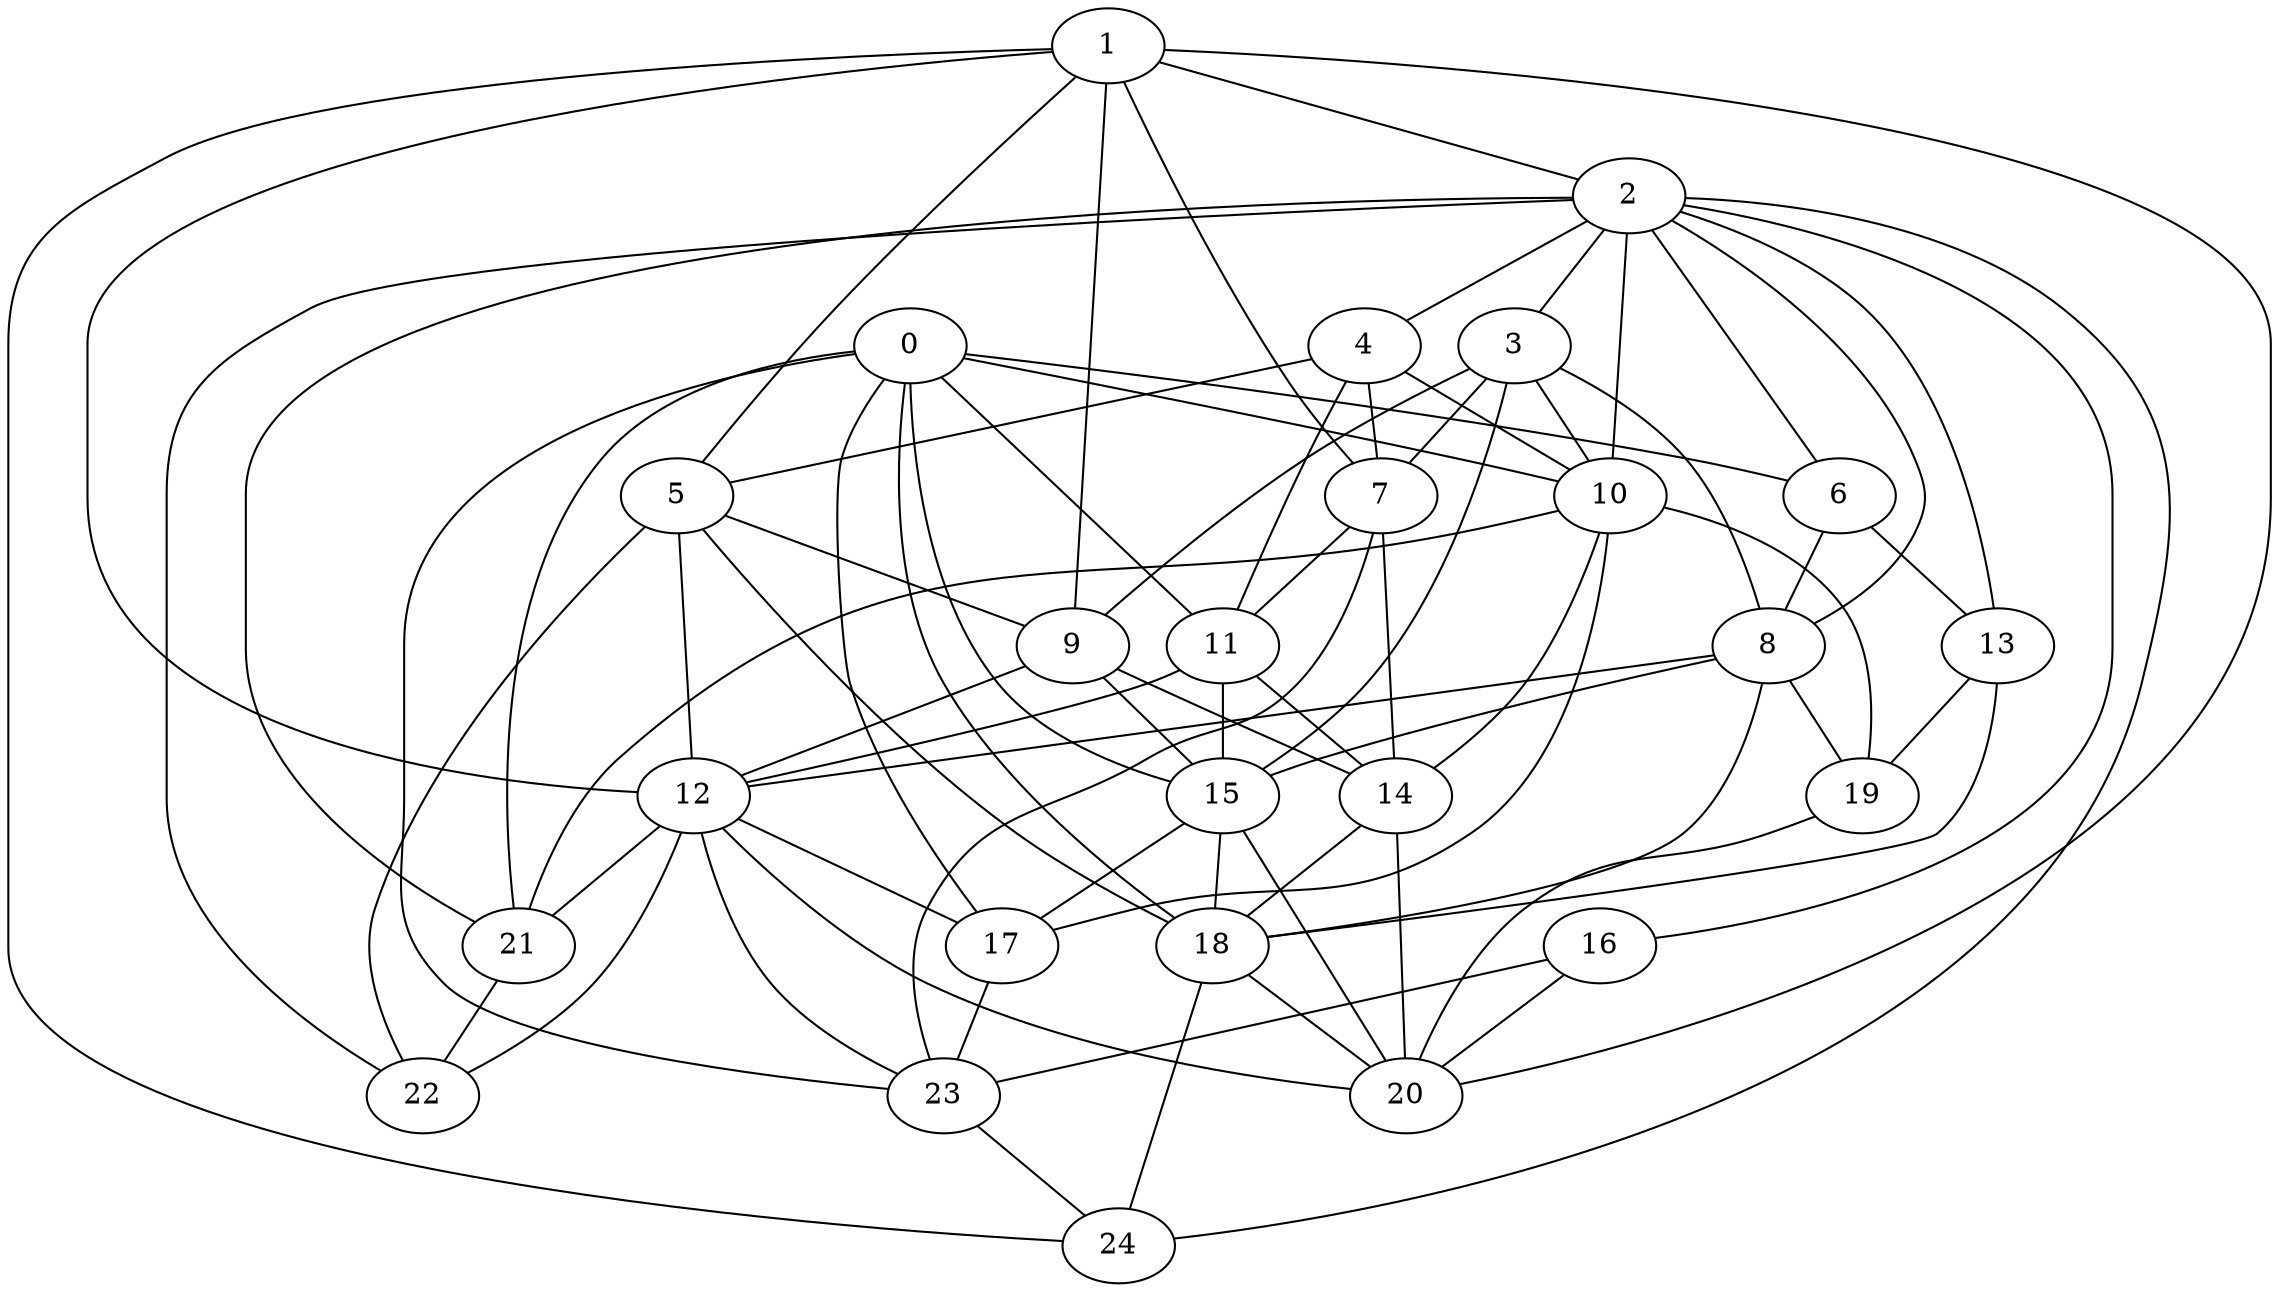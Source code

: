 strict graph "gnp_random_graph(25,0.25)" {
0;
1;
2;
3;
4;
5;
6;
7;
8;
9;
10;
11;
12;
13;
14;
15;
16;
17;
18;
19;
20;
21;
22;
23;
24;
0 -- 6  [is_available=True, prob="0.0500613968953"];
0 -- 10  [is_available=True, prob="0.605533107036"];
0 -- 11  [is_available=True, prob="0.499666140368"];
0 -- 15  [is_available=True, prob="1.0"];
0 -- 17  [is_available=True, prob="0.469688310115"];
0 -- 18  [is_available=True, prob="0.0446593572298"];
0 -- 21  [is_available=True, prob="0.627386374518"];
0 -- 23  [is_available=True, prob="0.483636940512"];
1 -- 2  [is_available=True, prob="0.306040939904"];
1 -- 5  [is_available=True, prob="0.0316528278716"];
1 -- 7  [is_available=True, prob="0.219245414116"];
1 -- 9  [is_available=True, prob="1.0"];
1 -- 12  [is_available=True, prob="0.146467908016"];
1 -- 20  [is_available=True, prob="0.816803788075"];
1 -- 24  [is_available=True, prob="1.0"];
2 -- 3  [is_available=True, prob="0.323039249372"];
2 -- 4  [is_available=True, prob="0.939672590772"];
2 -- 6  [is_available=True, prob="0.747993636871"];
2 -- 8  [is_available=True, prob="0.346941517794"];
2 -- 10  [is_available=True, prob="0.874439923708"];
2 -- 13  [is_available=True, prob="0.101087351464"];
2 -- 16  [is_available=True, prob="0.225315315062"];
2 -- 21  [is_available=True, prob="1.0"];
2 -- 22  [is_available=True, prob="0.811161557289"];
2 -- 24  [is_available=True, prob="0.770085292003"];
3 -- 7  [is_available=True, prob="0.863286588093"];
3 -- 8  [is_available=True, prob="0.130960798735"];
3 -- 9  [is_available=True, prob="1.0"];
3 -- 10  [is_available=True, prob="0.466651662484"];
3 -- 15  [is_available=True, prob="0.938861801412"];
4 -- 11  [is_available=True, prob="1.0"];
4 -- 10  [is_available=True, prob="0.479686247333"];
4 -- 5  [is_available=True, prob="0.110464794446"];
4 -- 7  [is_available=True, prob="0.560064388732"];
5 -- 9  [is_available=True, prob="0.0546709102109"];
5 -- 12  [is_available=True, prob="0.720321962874"];
5 -- 18  [is_available=True, prob="0.609720355779"];
5 -- 22  [is_available=True, prob="0.417839025119"];
6 -- 8  [is_available=True, prob="0.715463767085"];
6 -- 13  [is_available=True, prob="0.989128767206"];
7 -- 11  [is_available=True, prob="1.0"];
7 -- 14  [is_available=True, prob="0.453431261561"];
7 -- 23  [is_available=True, prob="0.650624921245"];
8 -- 12  [is_available=True, prob="0.27232263378"];
8 -- 15  [is_available=True, prob="0.800094165828"];
8 -- 18  [is_available=True, prob="0.0229610798035"];
8 -- 19  [is_available=True, prob="0.0317592365599"];
9 -- 12  [is_available=True, prob="0.320236332999"];
9 -- 14  [is_available=True, prob="0.725215623496"];
9 -- 15  [is_available=True, prob="1.0"];
10 -- 14  [is_available=True, prob="0.283006590662"];
10 -- 17  [is_available=True, prob="0.374311615361"];
10 -- 19  [is_available=True, prob="0.63197376238"];
10 -- 21  [is_available=True, prob="0.217594387324"];
11 -- 12  [is_available=True, prob="0.442026901181"];
11 -- 14  [is_available=True, prob="0.508976827127"];
11 -- 15  [is_available=True, prob="1.0"];
12 -- 17  [is_available=True, prob="0.851142685545"];
12 -- 20  [is_available=True, prob="0.570554101689"];
12 -- 21  [is_available=True, prob="0.533931060448"];
12 -- 22  [is_available=True, prob="1.0"];
12 -- 23  [is_available=True, prob="0.817484586767"];
13 -- 19  [is_available=True, prob="0.642616126181"];
13 -- 18  [is_available=True, prob="0.866770326679"];
14 -- 18  [is_available=True, prob="1.0"];
14 -- 20  [is_available=True, prob="0.977348578629"];
15 -- 17  [is_available=True, prob="0.291312474309"];
15 -- 18  [is_available=True, prob="0.847264584215"];
15 -- 20  [is_available=True, prob="0.724036863844"];
16 -- 20  [is_available=True, prob="0.824033103504"];
16 -- 23  [is_available=True, prob="1.0"];
17 -- 23  [is_available=True, prob="1.0"];
18 -- 20  [is_available=True, prob="0.197001034253"];
18 -- 24  [is_available=True, prob="0.171523060632"];
19 -- 20  [is_available=True, prob="0.874707664257"];
21 -- 22  [is_available=True, prob="0.0617905730758"];
23 -- 24  [is_available=True, prob="0.712291734915"];
}
